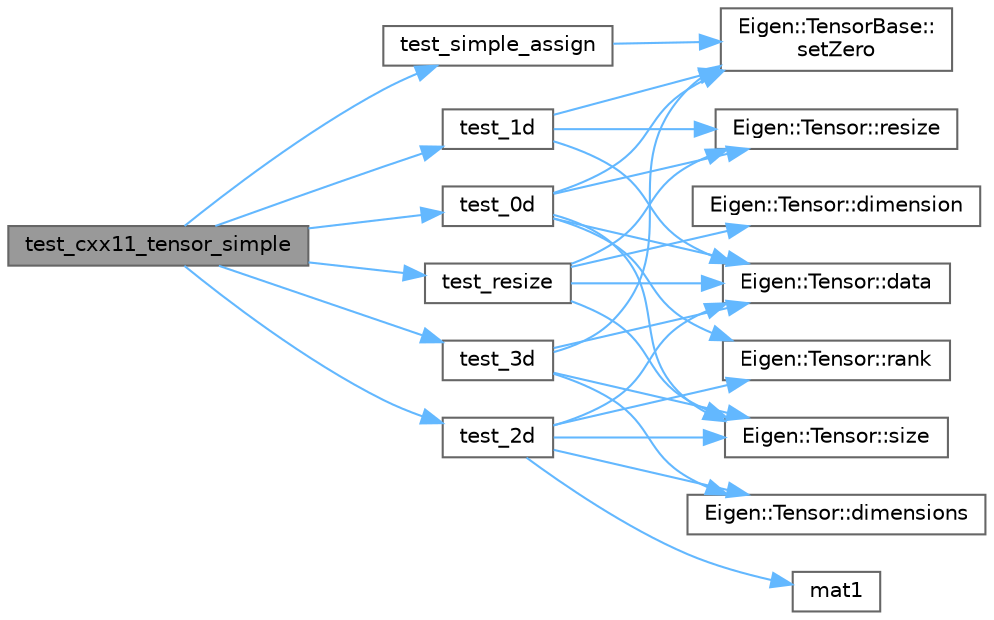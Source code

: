 digraph "test_cxx11_tensor_simple"
{
 // LATEX_PDF_SIZE
  bgcolor="transparent";
  edge [fontname=Helvetica,fontsize=10,labelfontname=Helvetica,labelfontsize=10];
  node [fontname=Helvetica,fontsize=10,shape=box,height=0.2,width=0.4];
  rankdir="LR";
  Node1 [id="Node000001",label="test_cxx11_tensor_simple",height=0.2,width=0.4,color="gray40", fillcolor="grey60", style="filled", fontcolor="black",tooltip=" "];
  Node1 -> Node2 [id="edge29_Node000001_Node000002",color="steelblue1",style="solid",tooltip=" "];
  Node2 [id="Node000002",label="test_0d",height=0.2,width=0.4,color="grey40", fillcolor="white", style="filled",URL="$cxx11__tensor__simple_8cpp.html#a75d9374a7f7523b067b80442f131afa5",tooltip=" "];
  Node2 -> Node3 [id="edge30_Node000002_Node000003",color="steelblue1",style="solid",tooltip=" "];
  Node3 [id="Node000003",label="Eigen::Tensor::data",height=0.2,width=0.4,color="grey40", fillcolor="white", style="filled",URL="$class_eigen_1_1_tensor.html#a85786e910919756b2aac8e785bd8fb95",tooltip=" "];
  Node2 -> Node4 [id="edge31_Node000002_Node000004",color="steelblue1",style="solid",tooltip=" "];
  Node4 [id="Node000004",label="Eigen::Tensor::rank",height=0.2,width=0.4,color="grey40", fillcolor="white", style="filled",URL="$class_eigen_1_1_tensor.html#af3ae187be5d5419f416348fd59287bc3",tooltip=" "];
  Node2 -> Node5 [id="edge32_Node000002_Node000005",color="steelblue1",style="solid",tooltip=" "];
  Node5 [id="Node000005",label="Eigen::Tensor::resize",height=0.2,width=0.4,color="grey40", fillcolor="white", style="filled",URL="$class_eigen_1_1_tensor.html#a5ab1ec6dc9b05d5e4db3600bc9d2cc6b",tooltip=" "];
  Node2 -> Node6 [id="edge33_Node000002_Node000006",color="steelblue1",style="solid",tooltip=" "];
  Node6 [id="Node000006",label="Eigen::TensorBase::\lsetZero",height=0.2,width=0.4,color="grey40", fillcolor="white", style="filled",URL="$class_eigen_1_1_tensor_base.html#a1f1c064e0cdcf84eb4bdef98e2db1772",tooltip=" "];
  Node2 -> Node7 [id="edge34_Node000002_Node000007",color="steelblue1",style="solid",tooltip=" "];
  Node7 [id="Node000007",label="Eigen::Tensor::size",height=0.2,width=0.4,color="grey40", fillcolor="white", style="filled",URL="$class_eigen_1_1_tensor.html#a890988b2e1dd992d9b905e0a6a488587",tooltip=" "];
  Node1 -> Node8 [id="edge35_Node000001_Node000008",color="steelblue1",style="solid",tooltip=" "];
  Node8 [id="Node000008",label="test_1d",height=0.2,width=0.4,color="grey40", fillcolor="white", style="filled",URL="$cxx11__tensor__simple_8cpp.html#adad0b90b2b0f52bcce5b6510a868af7c",tooltip=" "];
  Node8 -> Node3 [id="edge36_Node000008_Node000003",color="steelblue1",style="solid",tooltip=" "];
  Node8 -> Node5 [id="edge37_Node000008_Node000005",color="steelblue1",style="solid",tooltip=" "];
  Node8 -> Node6 [id="edge38_Node000008_Node000006",color="steelblue1",style="solid",tooltip=" "];
  Node1 -> Node9 [id="edge39_Node000001_Node000009",color="steelblue1",style="solid",tooltip=" "];
  Node9 [id="Node000009",label="test_2d",height=0.2,width=0.4,color="grey40", fillcolor="white", style="filled",URL="$cxx11__tensor__simple_8cpp.html#a96d1db83215e4ce2b01ce3f7a356d8a1",tooltip=" "];
  Node9 -> Node3 [id="edge40_Node000009_Node000003",color="steelblue1",style="solid",tooltip=" "];
  Node9 -> Node10 [id="edge41_Node000009_Node000010",color="steelblue1",style="solid",tooltip=" "];
  Node10 [id="Node000010",label="Eigen::Tensor::dimensions",height=0.2,width=0.4,color="grey40", fillcolor="white", style="filled",URL="$class_eigen_1_1_tensor.html#afcdacf58c5ed7c2266a98a27008e183d",tooltip=" "];
  Node9 -> Node11 [id="edge42_Node000009_Node000011",color="steelblue1",style="solid",tooltip=" "];
  Node11 [id="Node000011",label="mat1",height=0.2,width=0.4,color="grey40", fillcolor="white", style="filled",URL="$_tutorial___advanced_initialization___three_ways_8cpp.html#a41fdd9e057fe4da2425ee385b574be93",tooltip=" "];
  Node9 -> Node4 [id="edge43_Node000009_Node000004",color="steelblue1",style="solid",tooltip=" "];
  Node9 -> Node7 [id="edge44_Node000009_Node000007",color="steelblue1",style="solid",tooltip=" "];
  Node1 -> Node12 [id="edge45_Node000001_Node000012",color="steelblue1",style="solid",tooltip=" "];
  Node12 [id="Node000012",label="test_3d",height=0.2,width=0.4,color="grey40", fillcolor="white", style="filled",URL="$cxx11__tensor__simple_8cpp.html#a18523df202ee669a198fb4746bf3910a",tooltip=" "];
  Node12 -> Node3 [id="edge46_Node000012_Node000003",color="steelblue1",style="solid",tooltip=" "];
  Node12 -> Node10 [id="edge47_Node000012_Node000010",color="steelblue1",style="solid",tooltip=" "];
  Node12 -> Node6 [id="edge48_Node000012_Node000006",color="steelblue1",style="solid",tooltip=" "];
  Node12 -> Node7 [id="edge49_Node000012_Node000007",color="steelblue1",style="solid",tooltip=" "];
  Node1 -> Node13 [id="edge50_Node000001_Node000013",color="steelblue1",style="solid",tooltip=" "];
  Node13 [id="Node000013",label="test_resize",height=0.2,width=0.4,color="grey40", fillcolor="white", style="filled",URL="$cxx11__tensor__simple_8cpp.html#aad41a395497059975c46791af002935a",tooltip=" "];
  Node13 -> Node3 [id="edge51_Node000013_Node000003",color="steelblue1",style="solid",tooltip=" "];
  Node13 -> Node14 [id="edge52_Node000013_Node000014",color="steelblue1",style="solid",tooltip=" "];
  Node14 [id="Node000014",label="Eigen::Tensor::dimension",height=0.2,width=0.4,color="grey40", fillcolor="white", style="filled",URL="$class_eigen_1_1_tensor.html#ac0a1bb6142d4e5c4d15ba25beccb26a5",tooltip=" "];
  Node13 -> Node5 [id="edge53_Node000013_Node000005",color="steelblue1",style="solid",tooltip=" "];
  Node13 -> Node7 [id="edge54_Node000013_Node000007",color="steelblue1",style="solid",tooltip=" "];
  Node1 -> Node15 [id="edge55_Node000001_Node000015",color="steelblue1",style="solid",tooltip=" "];
  Node15 [id="Node000015",label="test_simple_assign",height=0.2,width=0.4,color="grey40", fillcolor="white", style="filled",URL="$cxx11__tensor__simple_8cpp.html#aba10e297f77089ff16818221d2717f8c",tooltip=" "];
  Node15 -> Node6 [id="edge56_Node000015_Node000006",color="steelblue1",style="solid",tooltip=" "];
}
